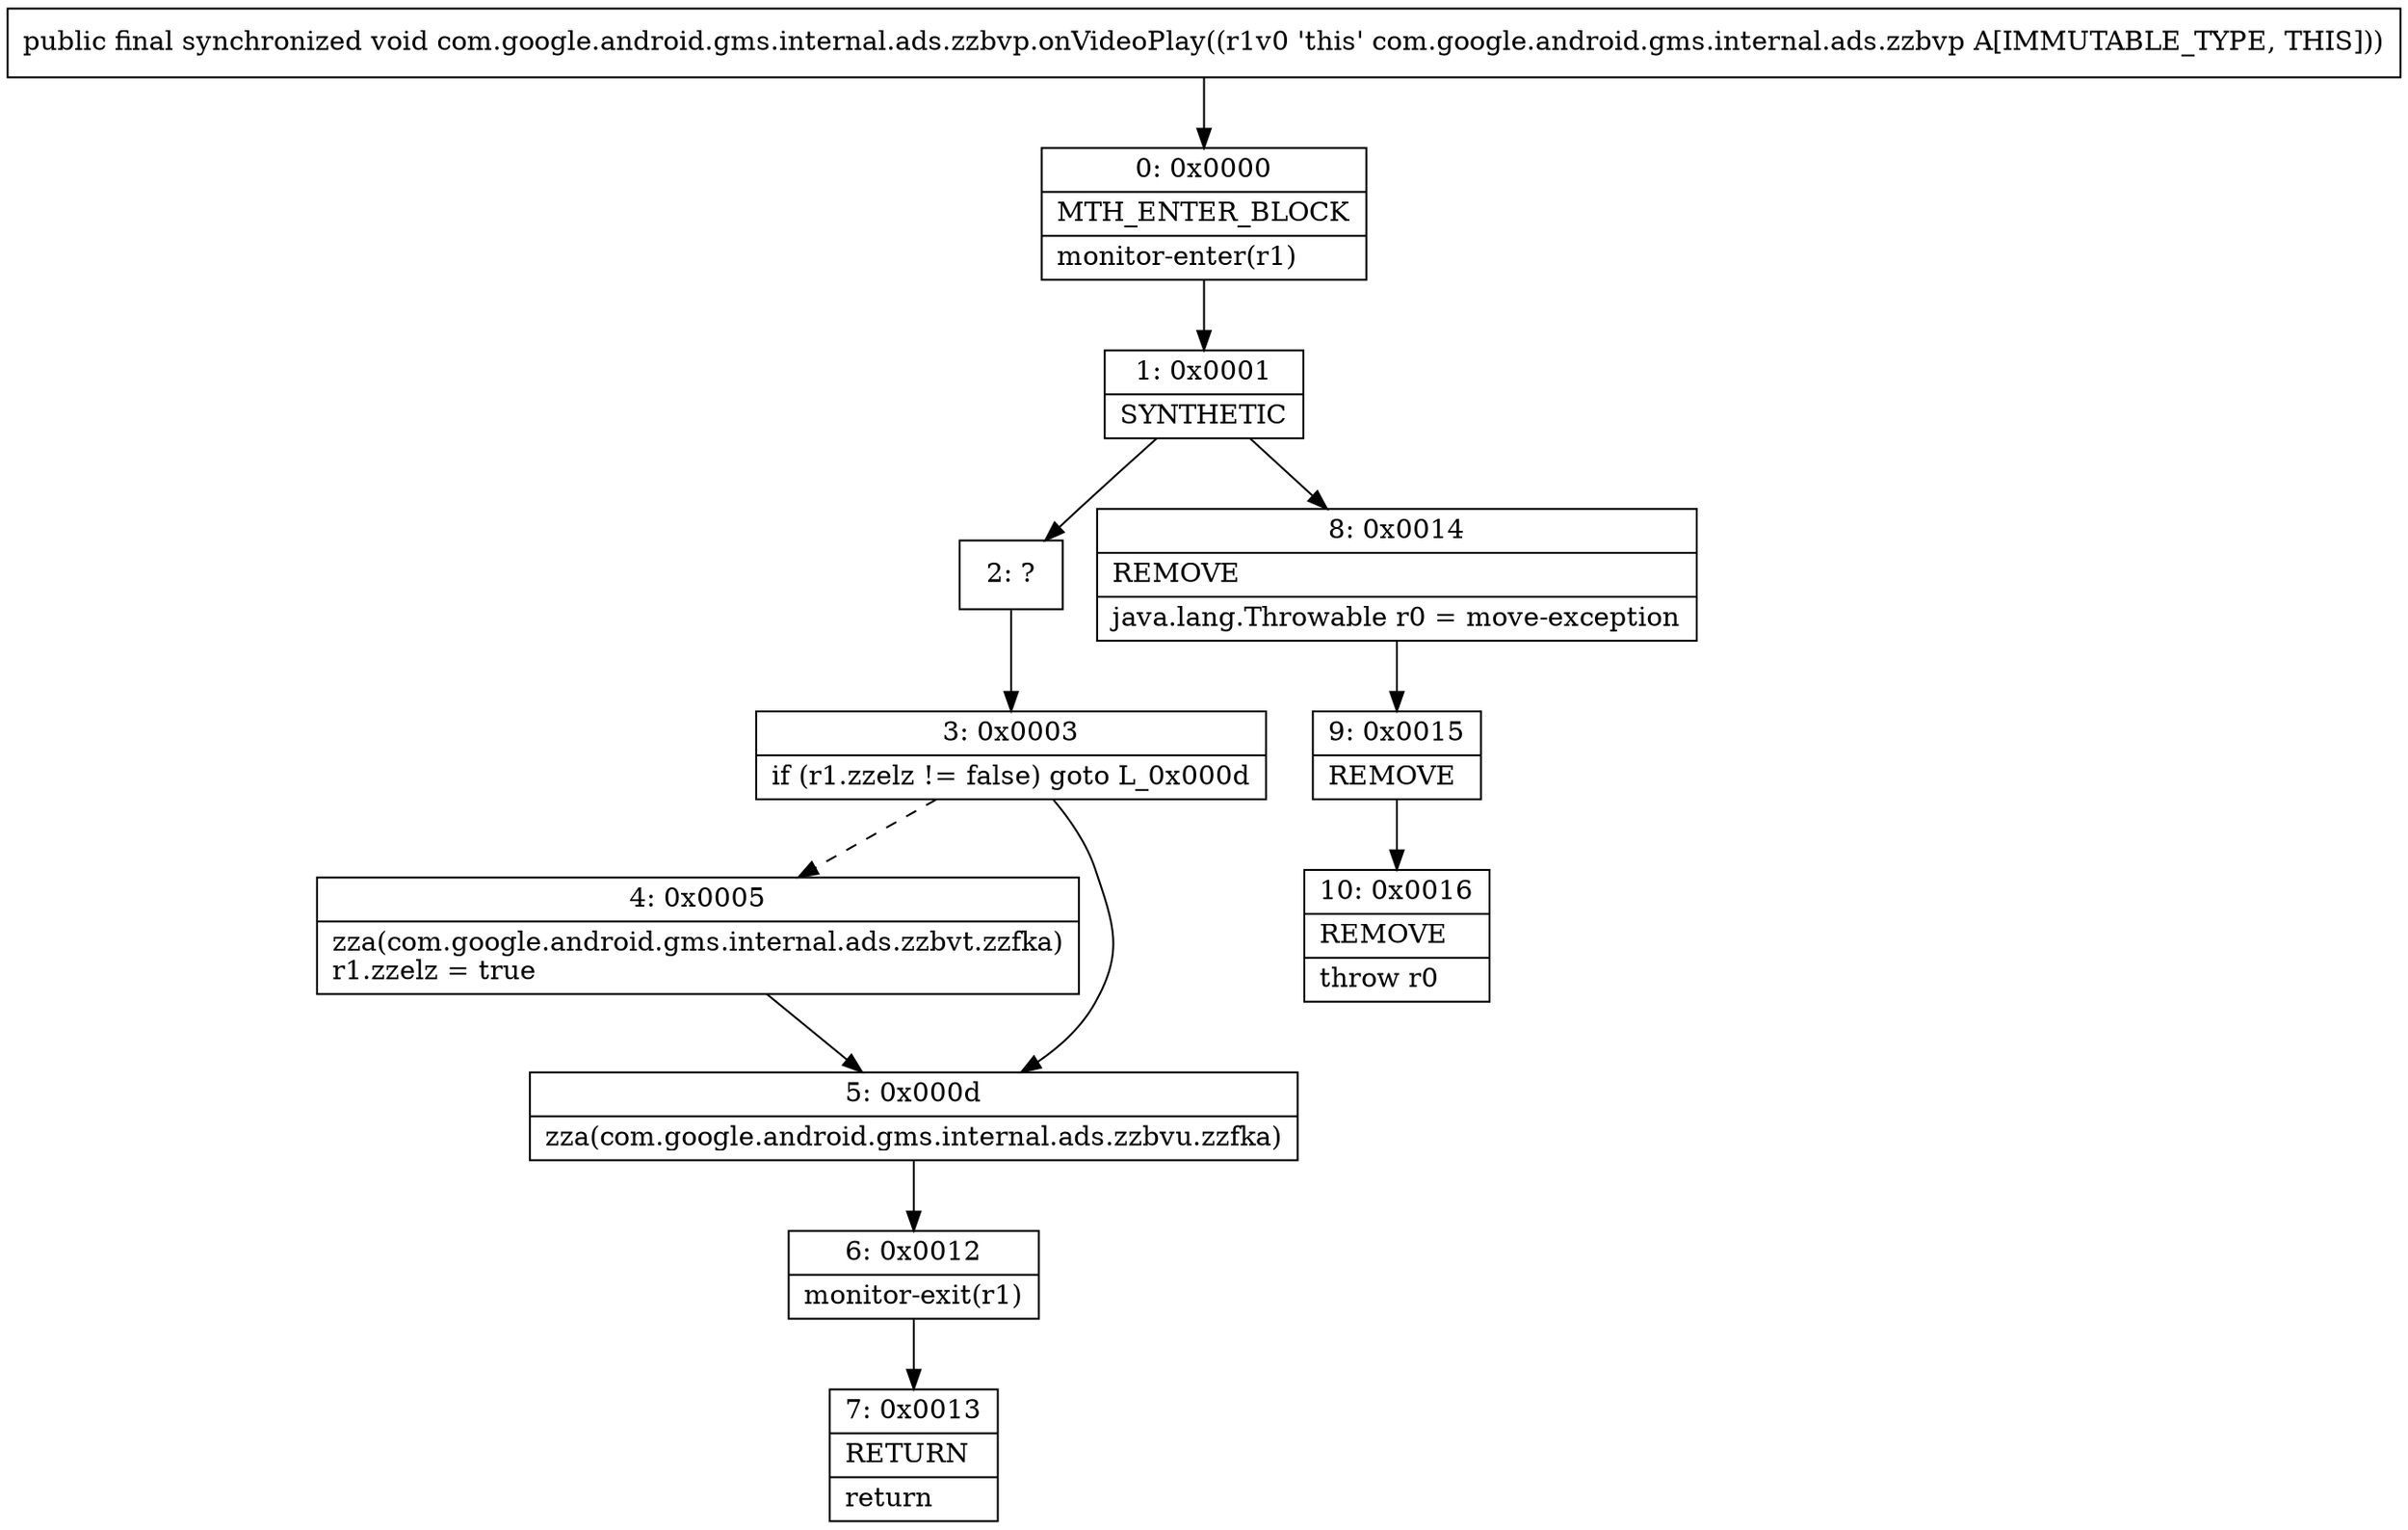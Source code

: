 digraph "CFG forcom.google.android.gms.internal.ads.zzbvp.onVideoPlay()V" {
Node_0 [shape=record,label="{0\:\ 0x0000|MTH_ENTER_BLOCK\l|monitor\-enter(r1)\l}"];
Node_1 [shape=record,label="{1\:\ 0x0001|SYNTHETIC\l}"];
Node_2 [shape=record,label="{2\:\ ?}"];
Node_3 [shape=record,label="{3\:\ 0x0003|if (r1.zzelz != false) goto L_0x000d\l}"];
Node_4 [shape=record,label="{4\:\ 0x0005|zza(com.google.android.gms.internal.ads.zzbvt.zzfka)\lr1.zzelz = true\l}"];
Node_5 [shape=record,label="{5\:\ 0x000d|zza(com.google.android.gms.internal.ads.zzbvu.zzfka)\l}"];
Node_6 [shape=record,label="{6\:\ 0x0012|monitor\-exit(r1)\l}"];
Node_7 [shape=record,label="{7\:\ 0x0013|RETURN\l|return\l}"];
Node_8 [shape=record,label="{8\:\ 0x0014|REMOVE\l|java.lang.Throwable r0 = move\-exception\l}"];
Node_9 [shape=record,label="{9\:\ 0x0015|REMOVE\l}"];
Node_10 [shape=record,label="{10\:\ 0x0016|REMOVE\l|throw r0\l}"];
MethodNode[shape=record,label="{public final synchronized void com.google.android.gms.internal.ads.zzbvp.onVideoPlay((r1v0 'this' com.google.android.gms.internal.ads.zzbvp A[IMMUTABLE_TYPE, THIS])) }"];
MethodNode -> Node_0;
Node_0 -> Node_1;
Node_1 -> Node_2;
Node_1 -> Node_8;
Node_2 -> Node_3;
Node_3 -> Node_4[style=dashed];
Node_3 -> Node_5;
Node_4 -> Node_5;
Node_5 -> Node_6;
Node_6 -> Node_7;
Node_8 -> Node_9;
Node_9 -> Node_10;
}

